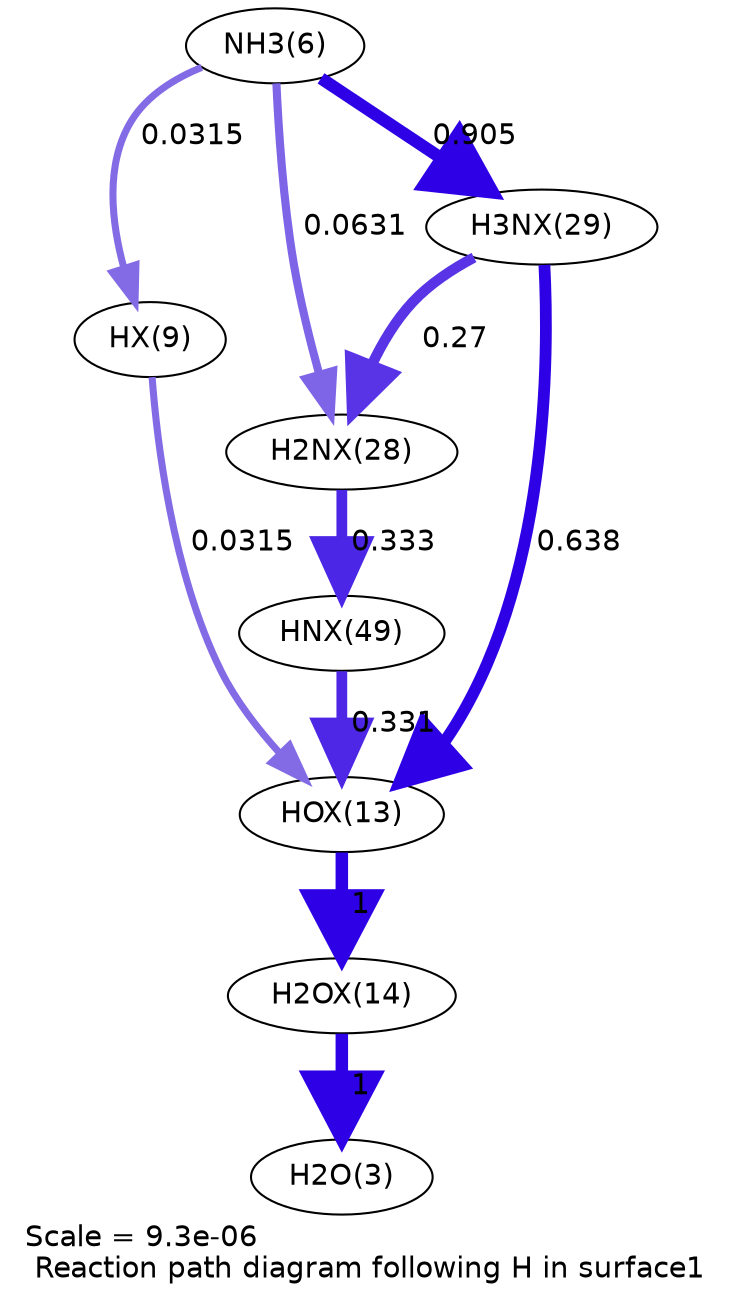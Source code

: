digraph reaction_paths {
center=1;
s7 -> s12[fontname="Helvetica", penwidth=3.39, arrowsize=1.7, color="0.7, 0.532, 0.9"
, label=" 0.0315"];
s7 -> s19[fontname="Helvetica", penwidth=3.91, arrowsize=1.96, color="0.7, 0.563, 0.9"
, label=" 0.0631"];
s7 -> s20[fontname="Helvetica", penwidth=5.92, arrowsize=2.96, color="0.7, 1.41, 0.9"
, label=" 0.905"];
s12 -> s14[fontname="Helvetica", penwidth=3.39, arrowsize=1.7, color="0.7, 0.532, 0.9"
, label=" 0.0315"];
s20 -> s19[fontname="Helvetica", penwidth=5.01, arrowsize=2.51, color="0.7, 0.77, 0.9"
, label=" 0.27"];
s19 -> s22[fontname="Helvetica", penwidth=5.17, arrowsize=2.59, color="0.7, 0.833, 0.9"
, label=" 0.333"];
s20 -> s14[fontname="Helvetica", penwidth=5.66, arrowsize=2.83, color="0.7, 1.14, 0.9"
, label=" 0.638"];
s22 -> s14[fontname="Helvetica", penwidth=5.16, arrowsize=2.58, color="0.7, 0.831, 0.9"
, label=" 0.331"];
s14 -> s15[fontname="Helvetica", penwidth=6, arrowsize=3, color="0.7, 1.5, 0.9"
, label=" 1"];
s15 -> s4[fontname="Helvetica", penwidth=6, arrowsize=3, color="0.7, 1.5, 0.9"
, label=" 1"];
s4 [ fontname="Helvetica", label="H2O(3)"];
s7 [ fontname="Helvetica", label="NH3(6)"];
s12 [ fontname="Helvetica", label="HX(9)"];
s14 [ fontname="Helvetica", label="HOX(13)"];
s15 [ fontname="Helvetica", label="H2OX(14)"];
s19 [ fontname="Helvetica", label="H2NX(28)"];
s20 [ fontname="Helvetica", label="H3NX(29)"];
s22 [ fontname="Helvetica", label="HNX(49)"];
 label = "Scale = 9.3e-06\l Reaction path diagram following H in surface1";
 fontname = "Helvetica";
}

